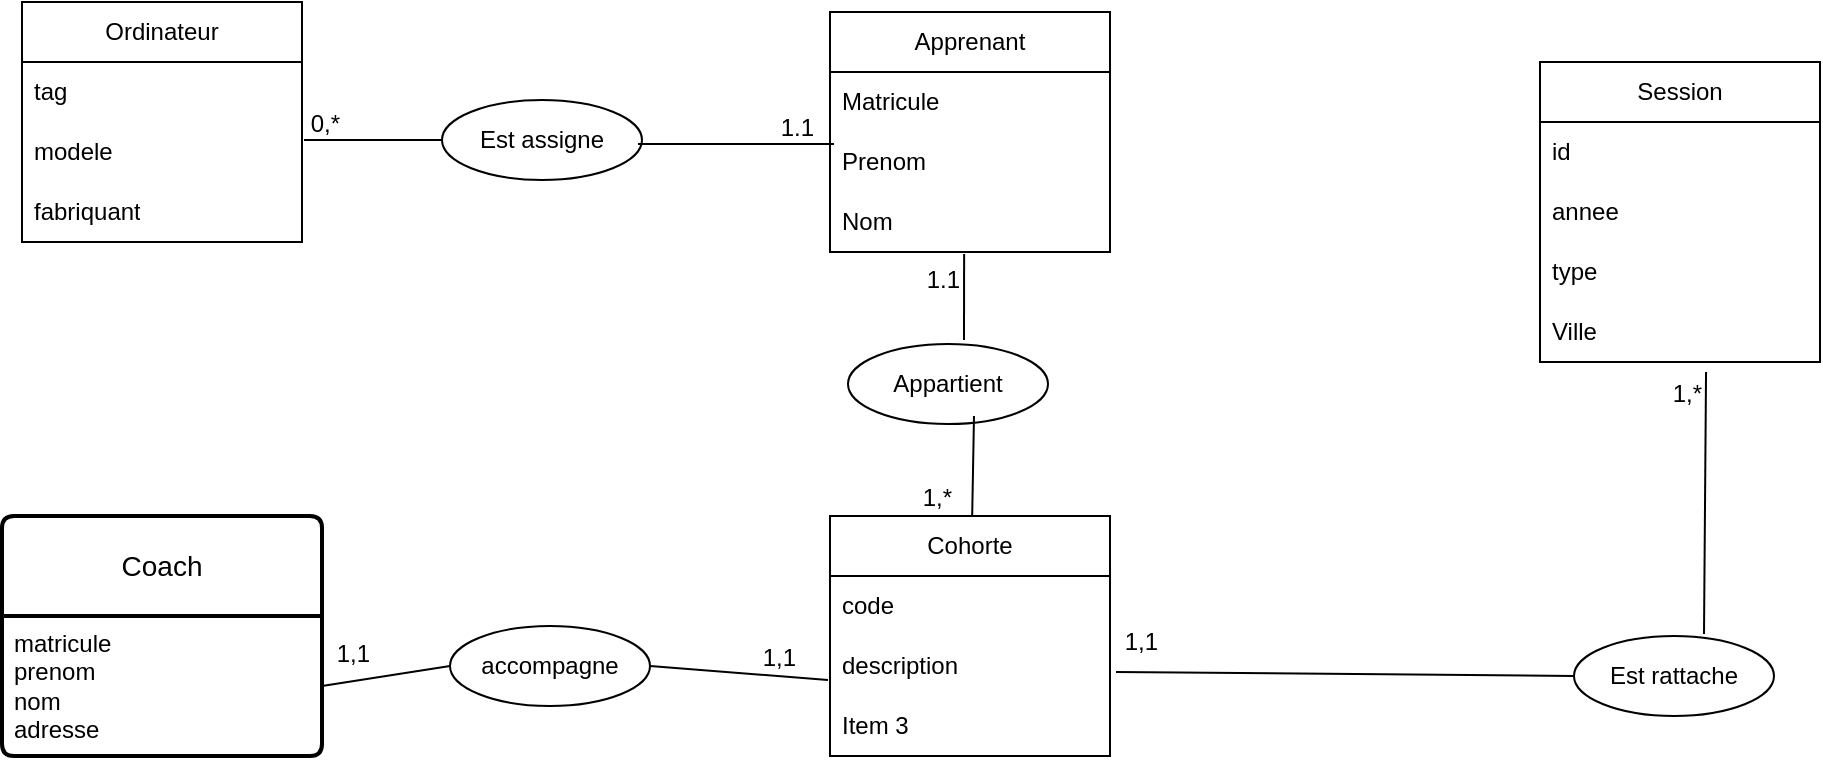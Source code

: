 <mxfile version="24.6.4" type="github">
  <diagram name="Page-1" id="WAT1hUc1pY_A0BZx4c1l">
    <mxGraphModel dx="1520" dy="777" grid="0" gridSize="10" guides="1" tooltips="1" connect="1" arrows="1" fold="1" page="0" pageScale="1" pageWidth="827" pageHeight="1169" math="0" shadow="0">
      <root>
        <mxCell id="0" />
        <mxCell id="1" parent="0" />
        <mxCell id="F9KlmD1yrot9cbZdfzUd-1" value="Apprenant" style="swimlane;fontStyle=0;childLayout=stackLayout;horizontal=1;startSize=30;horizontalStack=0;resizeParent=1;resizeParentMax=0;resizeLast=0;collapsible=1;marginBottom=0;whiteSpace=wrap;html=1;" parent="1" vertex="1">
          <mxGeometry x="134" y="-228" width="140" height="120" as="geometry" />
        </mxCell>
        <mxCell id="F9KlmD1yrot9cbZdfzUd-2" value="Matricule" style="text;strokeColor=none;fillColor=none;align=left;verticalAlign=middle;spacingLeft=4;spacingRight=4;overflow=hidden;points=[[0,0.5],[1,0.5]];portConstraint=eastwest;rotatable=0;whiteSpace=wrap;html=1;" parent="F9KlmD1yrot9cbZdfzUd-1" vertex="1">
          <mxGeometry y="30" width="140" height="30" as="geometry" />
        </mxCell>
        <mxCell id="F9KlmD1yrot9cbZdfzUd-3" value="Prenom" style="text;strokeColor=none;fillColor=none;align=left;verticalAlign=middle;spacingLeft=4;spacingRight=4;overflow=hidden;points=[[0,0.5],[1,0.5]];portConstraint=eastwest;rotatable=0;whiteSpace=wrap;html=1;" parent="F9KlmD1yrot9cbZdfzUd-1" vertex="1">
          <mxGeometry y="60" width="140" height="30" as="geometry" />
        </mxCell>
        <mxCell id="F9KlmD1yrot9cbZdfzUd-4" value="Nom" style="text;strokeColor=none;fillColor=none;align=left;verticalAlign=middle;spacingLeft=4;spacingRight=4;overflow=hidden;points=[[0,0.5],[1,0.5]];portConstraint=eastwest;rotatable=0;whiteSpace=wrap;html=1;" parent="F9KlmD1yrot9cbZdfzUd-1" vertex="1">
          <mxGeometry y="90" width="140" height="30" as="geometry" />
        </mxCell>
        <mxCell id="F9KlmD1yrot9cbZdfzUd-13" value="Session" style="swimlane;fontStyle=0;childLayout=stackLayout;horizontal=1;startSize=30;horizontalStack=0;resizeParent=1;resizeParentMax=0;resizeLast=0;collapsible=1;marginBottom=0;whiteSpace=wrap;html=1;" parent="1" vertex="1">
          <mxGeometry x="489" y="-203" width="140" height="150" as="geometry" />
        </mxCell>
        <mxCell id="F9KlmD1yrot9cbZdfzUd-14" value="id" style="text;strokeColor=none;fillColor=none;align=left;verticalAlign=middle;spacingLeft=4;spacingRight=4;overflow=hidden;points=[[0,0.5],[1,0.5]];portConstraint=eastwest;rotatable=0;whiteSpace=wrap;html=1;" parent="F9KlmD1yrot9cbZdfzUd-13" vertex="1">
          <mxGeometry y="30" width="140" height="30" as="geometry" />
        </mxCell>
        <mxCell id="F9KlmD1yrot9cbZdfzUd-15" value="annee" style="text;strokeColor=none;fillColor=none;align=left;verticalAlign=middle;spacingLeft=4;spacingRight=4;overflow=hidden;points=[[0,0.5],[1,0.5]];portConstraint=eastwest;rotatable=0;whiteSpace=wrap;html=1;" parent="F9KlmD1yrot9cbZdfzUd-13" vertex="1">
          <mxGeometry y="60" width="140" height="30" as="geometry" />
        </mxCell>
        <mxCell id="F9KlmD1yrot9cbZdfzUd-16" value="type" style="text;strokeColor=none;fillColor=none;align=left;verticalAlign=middle;spacingLeft=4;spacingRight=4;overflow=hidden;points=[[0,0.5],[1,0.5]];portConstraint=eastwest;rotatable=0;whiteSpace=wrap;html=1;" parent="F9KlmD1yrot9cbZdfzUd-13" vertex="1">
          <mxGeometry y="90" width="140" height="30" as="geometry" />
        </mxCell>
        <mxCell id="F9KlmD1yrot9cbZdfzUd-25" value="Ville" style="text;strokeColor=none;fillColor=none;align=left;verticalAlign=middle;spacingLeft=4;spacingRight=4;overflow=hidden;points=[[0,0.5],[1,0.5]];portConstraint=eastwest;rotatable=0;whiteSpace=wrap;html=1;" parent="F9KlmD1yrot9cbZdfzUd-13" vertex="1">
          <mxGeometry y="120" width="140" height="30" as="geometry" />
        </mxCell>
        <mxCell id="F9KlmD1yrot9cbZdfzUd-17" value="Ordinateur" style="swimlane;fontStyle=0;childLayout=stackLayout;horizontal=1;startSize=30;horizontalStack=0;resizeParent=1;resizeParentMax=0;resizeLast=0;collapsible=1;marginBottom=0;whiteSpace=wrap;html=1;" parent="1" vertex="1">
          <mxGeometry x="-270" y="-233" width="140" height="120" as="geometry" />
        </mxCell>
        <mxCell id="F9KlmD1yrot9cbZdfzUd-18" value="tag" style="text;strokeColor=none;fillColor=none;align=left;verticalAlign=middle;spacingLeft=4;spacingRight=4;overflow=hidden;points=[[0,0.5],[1,0.5]];portConstraint=eastwest;rotatable=0;whiteSpace=wrap;html=1;" parent="F9KlmD1yrot9cbZdfzUd-17" vertex="1">
          <mxGeometry y="30" width="140" height="30" as="geometry" />
        </mxCell>
        <mxCell id="F9KlmD1yrot9cbZdfzUd-19" value="modele" style="text;strokeColor=none;fillColor=none;align=left;verticalAlign=middle;spacingLeft=4;spacingRight=4;overflow=hidden;points=[[0,0.5],[1,0.5]];portConstraint=eastwest;rotatable=0;whiteSpace=wrap;html=1;" parent="F9KlmD1yrot9cbZdfzUd-17" vertex="1">
          <mxGeometry y="60" width="140" height="30" as="geometry" />
        </mxCell>
        <mxCell id="F9KlmD1yrot9cbZdfzUd-20" value="fabriquant" style="text;strokeColor=none;fillColor=none;align=left;verticalAlign=middle;spacingLeft=4;spacingRight=4;overflow=hidden;points=[[0,0.5],[1,0.5]];portConstraint=eastwest;rotatable=0;whiteSpace=wrap;html=1;" parent="F9KlmD1yrot9cbZdfzUd-17" vertex="1">
          <mxGeometry y="90" width="140" height="30" as="geometry" />
        </mxCell>
        <mxCell id="F9KlmD1yrot9cbZdfzUd-21" value="Cohorte" style="swimlane;fontStyle=0;childLayout=stackLayout;horizontal=1;startSize=30;horizontalStack=0;resizeParent=1;resizeParentMax=0;resizeLast=0;collapsible=1;marginBottom=0;whiteSpace=wrap;html=1;" parent="1" vertex="1">
          <mxGeometry x="134" y="24" width="140" height="120" as="geometry" />
        </mxCell>
        <mxCell id="F9KlmD1yrot9cbZdfzUd-22" value="code" style="text;strokeColor=none;fillColor=none;align=left;verticalAlign=middle;spacingLeft=4;spacingRight=4;overflow=hidden;points=[[0,0.5],[1,0.5]];portConstraint=eastwest;rotatable=0;whiteSpace=wrap;html=1;" parent="F9KlmD1yrot9cbZdfzUd-21" vertex="1">
          <mxGeometry y="30" width="140" height="30" as="geometry" />
        </mxCell>
        <mxCell id="F9KlmD1yrot9cbZdfzUd-23" value="description" style="text;strokeColor=none;fillColor=none;align=left;verticalAlign=middle;spacingLeft=4;spacingRight=4;overflow=hidden;points=[[0,0.5],[1,0.5]];portConstraint=eastwest;rotatable=0;whiteSpace=wrap;html=1;" parent="F9KlmD1yrot9cbZdfzUd-21" vertex="1">
          <mxGeometry y="60" width="140" height="30" as="geometry" />
        </mxCell>
        <mxCell id="F9KlmD1yrot9cbZdfzUd-24" value="Item 3" style="text;strokeColor=none;fillColor=none;align=left;verticalAlign=middle;spacingLeft=4;spacingRight=4;overflow=hidden;points=[[0,0.5],[1,0.5]];portConstraint=eastwest;rotatable=0;whiteSpace=wrap;html=1;" parent="F9KlmD1yrot9cbZdfzUd-21" vertex="1">
          <mxGeometry y="90" width="140" height="30" as="geometry" />
        </mxCell>
        <mxCell id="F9KlmD1yrot9cbZdfzUd-26" value="Est assigne" style="ellipse;whiteSpace=wrap;html=1;align=center;" parent="1" vertex="1">
          <mxGeometry x="-60" y="-184" width="100" height="40" as="geometry" />
        </mxCell>
        <mxCell id="F9KlmD1yrot9cbZdfzUd-27" value="Est rattache" style="ellipse;whiteSpace=wrap;html=1;align=center;" parent="1" vertex="1">
          <mxGeometry x="506" y="84" width="100" height="40" as="geometry" />
        </mxCell>
        <mxCell id="F9KlmD1yrot9cbZdfzUd-28" value="Appartient" style="ellipse;whiteSpace=wrap;html=1;align=center;" parent="1" vertex="1">
          <mxGeometry x="143" y="-62" width="100" height="40" as="geometry" />
        </mxCell>
        <mxCell id="F9KlmD1yrot9cbZdfzUd-29" value="Coach" style="swimlane;childLayout=stackLayout;horizontal=1;startSize=50;horizontalStack=0;rounded=1;fontSize=14;fontStyle=0;strokeWidth=2;resizeParent=0;resizeLast=1;shadow=0;dashed=0;align=center;arcSize=4;whiteSpace=wrap;html=1;" parent="1" vertex="1">
          <mxGeometry x="-280" y="24" width="160" height="120" as="geometry" />
        </mxCell>
        <mxCell id="F9KlmD1yrot9cbZdfzUd-30" value="matricule&lt;div&gt;prenom&lt;/div&gt;&lt;div&gt;nom&lt;/div&gt;&lt;div&gt;adresse&lt;/div&gt;" style="align=left;strokeColor=none;fillColor=none;spacingLeft=4;fontSize=12;verticalAlign=top;resizable=0;rotatable=0;part=1;html=1;" parent="F9KlmD1yrot9cbZdfzUd-29" vertex="1">
          <mxGeometry y="50" width="160" height="70" as="geometry" />
        </mxCell>
        <mxCell id="F9KlmD1yrot9cbZdfzUd-31" value="" style="endArrow=none;html=1;rounded=0;entryX=0;entryY=0.5;entryDx=0;entryDy=0;" parent="1" target="F9KlmD1yrot9cbZdfzUd-26" edge="1">
          <mxGeometry relative="1" as="geometry">
            <mxPoint x="-129" y="-164" as="sourcePoint" />
            <mxPoint x="-30" y="-160" as="targetPoint" />
          </mxGeometry>
        </mxCell>
        <mxCell id="F9KlmD1yrot9cbZdfzUd-32" value="0,*" style="resizable=0;html=1;whiteSpace=wrap;align=right;verticalAlign=bottom;" parent="F9KlmD1yrot9cbZdfzUd-31" connectable="0" vertex="1">
          <mxGeometry x="1" relative="1" as="geometry">
            <mxPoint x="-50" as="offset" />
          </mxGeometry>
        </mxCell>
        <mxCell id="F9KlmD1yrot9cbZdfzUd-34" value="" style="endArrow=none;html=1;rounded=0;" parent="1" edge="1">
          <mxGeometry relative="1" as="geometry">
            <mxPoint x="38" y="-162" as="sourcePoint" />
            <mxPoint x="136" y="-162" as="targetPoint" />
          </mxGeometry>
        </mxCell>
        <mxCell id="F9KlmD1yrot9cbZdfzUd-35" value="1.1" style="resizable=0;html=1;whiteSpace=wrap;align=right;verticalAlign=bottom;" parent="F9KlmD1yrot9cbZdfzUd-34" connectable="0" vertex="1">
          <mxGeometry x="1" relative="1" as="geometry">
            <mxPoint x="-9" as="offset" />
          </mxGeometry>
        </mxCell>
        <mxCell id="F9KlmD1yrot9cbZdfzUd-52" value="accompagne" style="ellipse;whiteSpace=wrap;html=1;align=center;" parent="1" vertex="1">
          <mxGeometry x="-56" y="79" width="100" height="40" as="geometry" />
        </mxCell>
        <mxCell id="F9KlmD1yrot9cbZdfzUd-57" value="" style="endArrow=none;html=1;rounded=0;entryX=0;entryY=0.5;entryDx=0;entryDy=0;exitX=1;exitY=0.5;exitDx=0;exitDy=0;" parent="1" source="F9KlmD1yrot9cbZdfzUd-30" target="F9KlmD1yrot9cbZdfzUd-52" edge="1">
          <mxGeometry relative="1" as="geometry">
            <mxPoint x="142" y="-38" as="sourcePoint" />
            <mxPoint x="302" y="-38" as="targetPoint" />
          </mxGeometry>
        </mxCell>
        <mxCell id="F9KlmD1yrot9cbZdfzUd-58" value="1,1" style="resizable=0;html=1;whiteSpace=wrap;align=right;verticalAlign=bottom;" parent="F9KlmD1yrot9cbZdfzUd-57" connectable="0" vertex="1">
          <mxGeometry x="1" relative="1" as="geometry">
            <mxPoint x="-39" y="3" as="offset" />
          </mxGeometry>
        </mxCell>
        <mxCell id="F9KlmD1yrot9cbZdfzUd-59" value="" style="endArrow=none;html=1;rounded=0;exitX=1;exitY=0.5;exitDx=0;exitDy=0;" parent="1" source="F9KlmD1yrot9cbZdfzUd-52" edge="1">
          <mxGeometry relative="1" as="geometry">
            <mxPoint x="-110" y="119" as="sourcePoint" />
            <mxPoint x="133" y="106" as="targetPoint" />
          </mxGeometry>
        </mxCell>
        <mxCell id="F9KlmD1yrot9cbZdfzUd-60" value="1,1" style="resizable=0;html=1;whiteSpace=wrap;align=right;verticalAlign=bottom;" parent="F9KlmD1yrot9cbZdfzUd-59" connectable="0" vertex="1">
          <mxGeometry x="1" relative="1" as="geometry">
            <mxPoint x="-15" y="-3" as="offset" />
          </mxGeometry>
        </mxCell>
        <mxCell id="F9KlmD1yrot9cbZdfzUd-61" value="" style="endArrow=none;html=1;rounded=0;exitX=0.479;exitY=1.033;exitDx=0;exitDy=0;exitPerimeter=0;" parent="1" source="F9KlmD1yrot9cbZdfzUd-4" edge="1">
          <mxGeometry relative="1" as="geometry">
            <mxPoint x="48" y="-152" as="sourcePoint" />
            <mxPoint x="201" y="-64" as="targetPoint" />
          </mxGeometry>
        </mxCell>
        <mxCell id="F9KlmD1yrot9cbZdfzUd-62" value="1.1" style="resizable=0;html=1;whiteSpace=wrap;align=right;verticalAlign=bottom;" parent="F9KlmD1yrot9cbZdfzUd-61" connectable="0" vertex="1">
          <mxGeometry x="1" relative="1" as="geometry">
            <mxPoint x="-1" y="-21" as="offset" />
          </mxGeometry>
        </mxCell>
        <mxCell id="F9KlmD1yrot9cbZdfzUd-64" value="" style="endArrow=none;html=1;rounded=0;" parent="1" target="F9KlmD1yrot9cbZdfzUd-21" edge="1">
          <mxGeometry relative="1" as="geometry">
            <mxPoint x="206" y="-26" as="sourcePoint" />
            <mxPoint x="211" y="-54" as="targetPoint" />
          </mxGeometry>
        </mxCell>
        <mxCell id="F9KlmD1yrot9cbZdfzUd-65" value="1,*" style="resizable=0;html=1;whiteSpace=wrap;align=right;verticalAlign=bottom;" parent="F9KlmD1yrot9cbZdfzUd-64" connectable="0" vertex="1">
          <mxGeometry x="1" relative="1" as="geometry">
            <mxPoint x="-9" as="offset" />
          </mxGeometry>
        </mxCell>
        <mxCell id="F9KlmD1yrot9cbZdfzUd-66" value="" style="endArrow=none;html=1;rounded=0;entryX=0;entryY=0.5;entryDx=0;entryDy=0;" parent="1" target="F9KlmD1yrot9cbZdfzUd-27" edge="1">
          <mxGeometry relative="1" as="geometry">
            <mxPoint x="277" y="102" as="sourcePoint" />
            <mxPoint x="143" y="116" as="targetPoint" />
          </mxGeometry>
        </mxCell>
        <mxCell id="F9KlmD1yrot9cbZdfzUd-67" value="1,1" style="resizable=0;html=1;whiteSpace=wrap;align=right;verticalAlign=bottom;" parent="F9KlmD1yrot9cbZdfzUd-66" connectable="0" vertex="1">
          <mxGeometry x="1" relative="1" as="geometry">
            <mxPoint x="-206" y="-8" as="offset" />
          </mxGeometry>
        </mxCell>
        <mxCell id="F9KlmD1yrot9cbZdfzUd-68" value="" style="endArrow=none;html=1;rounded=0;exitX=0.593;exitY=1.167;exitDx=0;exitDy=0;exitPerimeter=0;entryX=0.65;entryY=-0.025;entryDx=0;entryDy=0;entryPerimeter=0;" parent="1" source="F9KlmD1yrot9cbZdfzUd-25" target="F9KlmD1yrot9cbZdfzUd-27" edge="1">
          <mxGeometry relative="1" as="geometry">
            <mxPoint x="507" y="12" as="sourcePoint" />
            <mxPoint x="215" y="34" as="targetPoint" />
          </mxGeometry>
        </mxCell>
        <mxCell id="F9KlmD1yrot9cbZdfzUd-69" value="1,*" style="resizable=0;html=1;whiteSpace=wrap;align=right;verticalAlign=bottom;" parent="F9KlmD1yrot9cbZdfzUd-68" connectable="0" vertex="1">
          <mxGeometry x="1" relative="1" as="geometry">
            <mxPoint x="1" y="-112" as="offset" />
          </mxGeometry>
        </mxCell>
      </root>
    </mxGraphModel>
  </diagram>
</mxfile>
